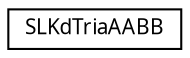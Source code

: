 digraph "Graphical Class Hierarchy"
{
 // LATEX_PDF_SIZE
  edge [fontname="Arial.ttf",fontsize="10",labelfontname="Arial.ttf",labelfontsize="10"];
  node [fontname="Arial.ttf",fontsize="10",shape=record];
  rankdir="LR";
  Node0 [label="SLKdTriaAABB",height=0.2,width=0.4,color="black", fillcolor="white", style="filled",URL="$struct_s_l_kd_tria_a_a_b_b.html",tooltip=" "];
}
